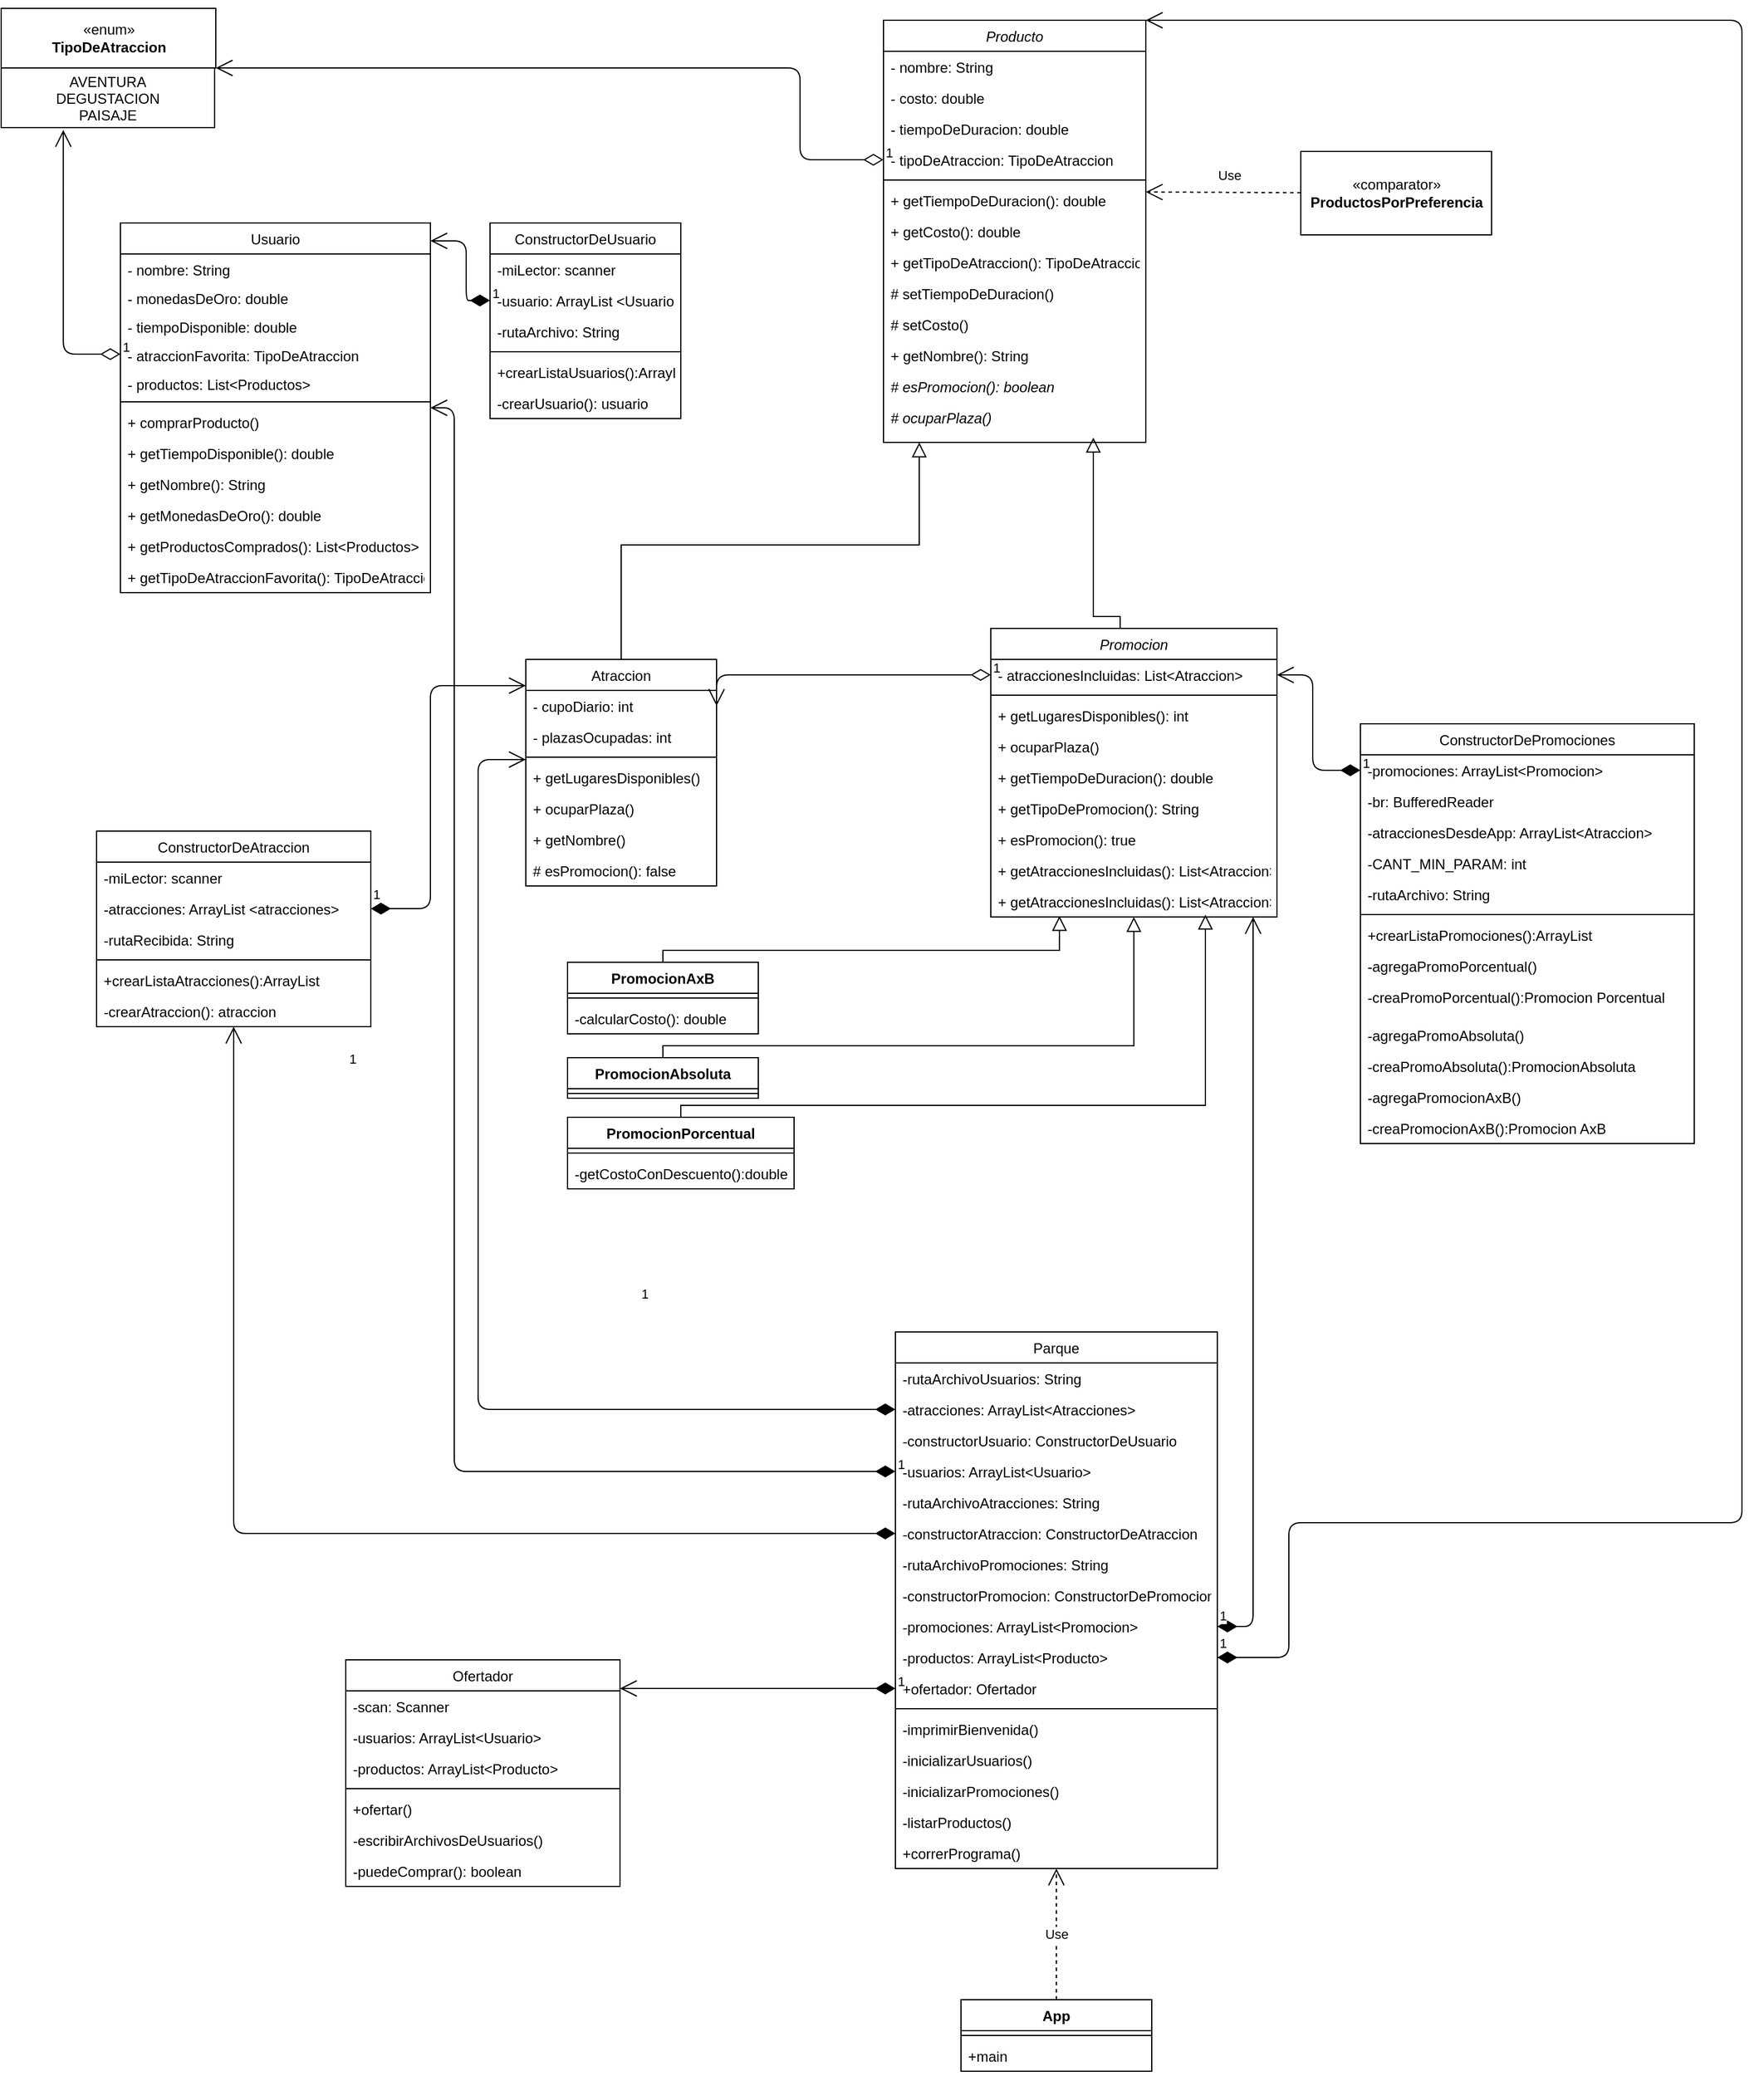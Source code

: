 <mxfile version="15.0.6" type="device"><diagram id="C5RBs43oDa-KdzZeNtuy" name="Page-1"><mxGraphModel dx="1422" dy="1974" grid="1" gridSize="10" guides="1" tooltips="1" connect="1" arrows="1" fold="1" page="1" pageScale="1" pageWidth="827" pageHeight="1169" math="0" shadow="0"><root><mxCell id="WIyWlLk6GJQsqaUBKTNV-0"/><mxCell id="WIyWlLk6GJQsqaUBKTNV-1" parent="WIyWlLk6GJQsqaUBKTNV-0"/><object label="Usuario" tipoDeAtracionFavorita="TipoDeAtraccion" id="zkfFHV4jXpPFQw0GAbJ--0"><mxCell style="swimlane;fontStyle=0;align=center;verticalAlign=top;childLayout=stackLayout;horizontal=1;startSize=26;horizontalStack=0;resizeParent=1;resizeLast=0;collapsible=1;marginBottom=0;rounded=0;shadow=0;strokeWidth=1;arcSize=15;resizeHeight=1;" parent="WIyWlLk6GJQsqaUBKTNV-1" vertex="1"><mxGeometry x="110" y="-70" width="260" height="310" as="geometry"><mxRectangle x="230" y="140" width="160" height="26" as="alternateBounds"/></mxGeometry></mxCell></object><object label="- nombre: String" placeholders="1" productosComprados="Productos [ ]" id="FlzFNz0apkJize76Gb9o-10"><mxCell style="text;align=left;verticalAlign=top;spacingLeft=4;spacingRight=4;overflow=hidden;rotatable=0;points=[[0,0.5],[1,0.5]];portConstraint=eastwest;" parent="zkfFHV4jXpPFQw0GAbJ--0" vertex="1"><mxGeometry y="26" width="260" height="24" as="geometry"/></mxCell></object><object label="- monedasDeOro: double" placeholders="1" productosComprados="Productos [ ]" id="zkfFHV4jXpPFQw0GAbJ--1"><mxCell style="text;align=left;verticalAlign=top;spacingLeft=4;spacingRight=4;overflow=hidden;rotatable=0;points=[[0,0.5],[1,0.5]];portConstraint=eastwest;" parent="zkfFHV4jXpPFQw0GAbJ--0" vertex="1"><mxGeometry y="50" width="260" height="24" as="geometry"/></mxCell></object><object label="- tiempoDisponible: double" placeholders="1" productosComprados="Productos [ ]" id="FlzFNz0apkJize76Gb9o-12"><mxCell style="text;align=left;verticalAlign=top;spacingLeft=4;spacingRight=4;overflow=hidden;rotatable=0;points=[[0,0.5],[1,0.5]];portConstraint=eastwest;" parent="zkfFHV4jXpPFQw0GAbJ--0" vertex="1"><mxGeometry y="74" width="260" height="24" as="geometry"/></mxCell></object><object label="- atraccionFavorita: TipoDeAtraccion" placeholders="1" productosComprados="Productos [ ]" id="FlzFNz0apkJize76Gb9o-13"><mxCell style="text;align=left;verticalAlign=top;spacingLeft=4;spacingRight=4;overflow=hidden;rotatable=0;points=[[0,0.5],[1,0.5]];portConstraint=eastwest;" parent="zkfFHV4jXpPFQw0GAbJ--0" vertex="1"><mxGeometry y="98" width="260" height="24" as="geometry"/></mxCell></object><object label="- productos: List&lt;Productos&gt;" placeholders="1" productosComprados="Productos [ ]" id="FlzFNz0apkJize76Gb9o-11"><mxCell style="text;align=left;verticalAlign=top;spacingLeft=4;spacingRight=4;overflow=hidden;rotatable=0;points=[[0,0.5],[1,0.5]];portConstraint=eastwest;" parent="zkfFHV4jXpPFQw0GAbJ--0" vertex="1"><mxGeometry y="122" width="260" height="24" as="geometry"/></mxCell></object><mxCell id="zkfFHV4jXpPFQw0GAbJ--4" value="" style="line;html=1;strokeWidth=1;align=left;verticalAlign=middle;spacingTop=-1;spacingLeft=3;spacingRight=3;rotatable=0;labelPosition=right;points=[];portConstraint=eastwest;" parent="zkfFHV4jXpPFQw0GAbJ--0" vertex="1"><mxGeometry y="146" width="260" height="8" as="geometry"/></mxCell><mxCell id="zkfFHV4jXpPFQw0GAbJ--5" value="+ comprarProducto()" style="text;align=left;verticalAlign=top;spacingLeft=4;spacingRight=4;overflow=hidden;rotatable=0;points=[[0,0.5],[1,0.5]];portConstraint=eastwest;" parent="zkfFHV4jXpPFQw0GAbJ--0" vertex="1"><mxGeometry y="154" width="260" height="26" as="geometry"/></mxCell><mxCell id="FlzFNz0apkJize76Gb9o-16" value="+ getTiempoDisponible(): double" style="text;align=left;verticalAlign=top;spacingLeft=4;spacingRight=4;overflow=hidden;rotatable=0;points=[[0,0.5],[1,0.5]];portConstraint=eastwest;" parent="zkfFHV4jXpPFQw0GAbJ--0" vertex="1"><mxGeometry y="180" width="260" height="26" as="geometry"/></mxCell><mxCell id="FlzFNz0apkJize76Gb9o-17" value="+ getNombre(): String&#10;" style="text;align=left;verticalAlign=top;spacingLeft=4;spacingRight=4;overflow=hidden;rotatable=0;points=[[0,0.5],[1,0.5]];portConstraint=eastwest;" parent="zkfFHV4jXpPFQw0GAbJ--0" vertex="1"><mxGeometry y="206" width="260" height="26" as="geometry"/></mxCell><mxCell id="FlzFNz0apkJize76Gb9o-18" value="+ getMonedasDeOro(): double" style="text;align=left;verticalAlign=top;spacingLeft=4;spacingRight=4;overflow=hidden;rotatable=0;points=[[0,0.5],[1,0.5]];portConstraint=eastwest;" parent="zkfFHV4jXpPFQw0GAbJ--0" vertex="1"><mxGeometry y="232" width="260" height="26" as="geometry"/></mxCell><mxCell id="FlzFNz0apkJize76Gb9o-19" value="+ getProductosComprados(): List&lt;Productos&gt;" style="text;align=left;verticalAlign=top;spacingLeft=4;spacingRight=4;overflow=hidden;rotatable=0;points=[[0,0.5],[1,0.5]];portConstraint=eastwest;" parent="zkfFHV4jXpPFQw0GAbJ--0" vertex="1"><mxGeometry y="258" width="260" height="26" as="geometry"/></mxCell><mxCell id="FlzFNz0apkJize76Gb9o-20" value="+ getTipoDeAtraccionFavorita(): TipoDeAtraccion" style="text;align=left;verticalAlign=top;spacingLeft=4;spacingRight=4;overflow=hidden;rotatable=0;points=[[0,0.5],[1,0.5]];portConstraint=eastwest;" parent="zkfFHV4jXpPFQw0GAbJ--0" vertex="1"><mxGeometry y="284" width="260" height="26" as="geometry"/></mxCell><mxCell id="zkfFHV4jXpPFQw0GAbJ--6" value="Atraccion" style="swimlane;fontStyle=0;align=center;verticalAlign=top;childLayout=stackLayout;horizontal=1;startSize=26;horizontalStack=0;resizeParent=1;resizeLast=0;collapsible=1;marginBottom=0;rounded=0;shadow=0;strokeWidth=1;" parent="WIyWlLk6GJQsqaUBKTNV-1" vertex="1"><mxGeometry x="450" y="296" width="160" height="190" as="geometry"><mxRectangle x="130" y="380" width="160" height="26" as="alternateBounds"/></mxGeometry></mxCell><mxCell id="zkfFHV4jXpPFQw0GAbJ--7" value="- cupoDiario: int" style="text;align=left;verticalAlign=top;spacingLeft=4;spacingRight=4;overflow=hidden;rotatable=0;points=[[0,0.5],[1,0.5]];portConstraint=eastwest;" parent="zkfFHV4jXpPFQw0GAbJ--6" vertex="1"><mxGeometry y="26" width="160" height="26" as="geometry"/></mxCell><mxCell id="zkfFHV4jXpPFQw0GAbJ--8" value="- plazasOcupadas: int" style="text;align=left;verticalAlign=top;spacingLeft=4;spacingRight=4;overflow=hidden;rotatable=0;points=[[0,0.5],[1,0.5]];portConstraint=eastwest;rounded=0;shadow=0;html=0;" parent="zkfFHV4jXpPFQw0GAbJ--6" vertex="1"><mxGeometry y="52" width="160" height="26" as="geometry"/></mxCell><mxCell id="zkfFHV4jXpPFQw0GAbJ--9" value="" style="line;html=1;strokeWidth=1;align=left;verticalAlign=middle;spacingTop=-1;spacingLeft=3;spacingRight=3;rotatable=0;labelPosition=right;points=[];portConstraint=eastwest;" parent="zkfFHV4jXpPFQw0GAbJ--6" vertex="1"><mxGeometry y="78" width="160" height="8" as="geometry"/></mxCell><mxCell id="FlzFNz0apkJize76Gb9o-25" value="+ getLugaresDisponibles()" style="text;align=left;verticalAlign=top;spacingLeft=4;spacingRight=4;overflow=hidden;rotatable=0;points=[[0,0.5],[1,0.5]];portConstraint=eastwest;rounded=0;shadow=0;html=0;" parent="zkfFHV4jXpPFQw0GAbJ--6" vertex="1"><mxGeometry y="86" width="160" height="26" as="geometry"/></mxCell><mxCell id="OmmPWVfjl7qDuV7n0hbP-1" value="+ ocuparPlaza()" style="text;align=left;verticalAlign=top;spacingLeft=4;spacingRight=4;overflow=hidden;rotatable=0;points=[[0,0.5],[1,0.5]];portConstraint=eastwest;rounded=0;shadow=0;html=0;" parent="zkfFHV4jXpPFQw0GAbJ--6" vertex="1"><mxGeometry y="112" width="160" height="26" as="geometry"/></mxCell><mxCell id="b36WNE1oLxdb3FosUZbY-0" value="+ getNombre()" style="text;align=left;verticalAlign=top;spacingLeft=4;spacingRight=4;overflow=hidden;rotatable=0;points=[[0,0.5],[1,0.5]];portConstraint=eastwest;rounded=0;shadow=0;html=0;" parent="zkfFHV4jXpPFQw0GAbJ--6" vertex="1"><mxGeometry y="138" width="160" height="26" as="geometry"/></mxCell><mxCell id="VphqUAI89sK2bR0I3IH1-4" value="# esPromocion(): false" style="text;align=left;verticalAlign=top;spacingLeft=4;spacingRight=4;overflow=hidden;rotatable=0;points=[[0,0.5],[1,0.5]];portConstraint=eastwest;rounded=0;shadow=0;html=0;" parent="zkfFHV4jXpPFQw0GAbJ--6" vertex="1"><mxGeometry y="164" width="160" height="26" as="geometry"/></mxCell><mxCell id="zkfFHV4jXpPFQw0GAbJ--12" value="" style="endArrow=block;endSize=10;endFill=0;shadow=0;strokeWidth=1;rounded=0;edgeStyle=elbowEdgeStyle;elbow=vertical;" parent="WIyWlLk6GJQsqaUBKTNV-1" source="zkfFHV4jXpPFQw0GAbJ--6" edge="1"><mxGeometry width="160" relative="1" as="geometry"><mxPoint x="200" y="203" as="sourcePoint"/><mxPoint x="780" y="114" as="targetPoint"/><Array as="points"><mxPoint x="650" y="200"/><mxPoint x="743" y="250"/></Array></mxGeometry></mxCell><mxCell id="zkfFHV4jXpPFQw0GAbJ--13" value="Promocion" style="swimlane;fontStyle=2;align=center;verticalAlign=top;childLayout=stackLayout;horizontal=1;startSize=26;horizontalStack=0;resizeParent=1;resizeLast=0;collapsible=1;marginBottom=0;rounded=0;shadow=0;strokeWidth=1;" parent="WIyWlLk6GJQsqaUBKTNV-1" vertex="1"><mxGeometry x="840" y="270" width="240" height="242" as="geometry"><mxRectangle x="840" y="340" width="170" height="26" as="alternateBounds"/></mxGeometry></mxCell><mxCell id="zkfFHV4jXpPFQw0GAbJ--14" value="- atraccionesIncluidas: List&lt;Atraccion&gt;" style="text;align=left;verticalAlign=top;spacingLeft=4;spacingRight=4;overflow=hidden;rotatable=0;points=[[0,0.5],[1,0.5]];portConstraint=eastwest;" parent="zkfFHV4jXpPFQw0GAbJ--13" vertex="1"><mxGeometry y="26" width="240" height="26" as="geometry"/></mxCell><mxCell id="zkfFHV4jXpPFQw0GAbJ--15" value="" style="line;html=1;strokeWidth=1;align=left;verticalAlign=middle;spacingTop=-1;spacingLeft=3;spacingRight=3;rotatable=0;labelPosition=right;points=[];portConstraint=eastwest;" parent="zkfFHV4jXpPFQw0GAbJ--13" vertex="1"><mxGeometry y="52" width="240" height="8" as="geometry"/></mxCell><mxCell id="FlzFNz0apkJize76Gb9o-29" value="+ getLugaresDisponibles(): int" style="text;align=left;verticalAlign=top;spacingLeft=4;spacingRight=4;overflow=hidden;rotatable=0;points=[[0,0.5],[1,0.5]];portConstraint=eastwest;" parent="zkfFHV4jXpPFQw0GAbJ--13" vertex="1"><mxGeometry y="60" width="240" height="26" as="geometry"/></mxCell><mxCell id="OmmPWVfjl7qDuV7n0hbP-7" value="+ ocuparPlaza()" style="text;align=left;verticalAlign=top;spacingLeft=4;spacingRight=4;overflow=hidden;rotatable=0;points=[[0,0.5],[1,0.5]];portConstraint=eastwest;" parent="zkfFHV4jXpPFQw0GAbJ--13" vertex="1"><mxGeometry y="86" width="240" height="26" as="geometry"/></mxCell><mxCell id="VphqUAI89sK2bR0I3IH1-5" value="+ getTiempoDeDuracion(): double&#10;" style="text;align=left;verticalAlign=top;spacingLeft=4;spacingRight=4;overflow=hidden;rotatable=0;points=[[0,0.5],[1,0.5]];portConstraint=eastwest;" parent="zkfFHV4jXpPFQw0GAbJ--13" vertex="1"><mxGeometry y="112" width="240" height="26" as="geometry"/></mxCell><mxCell id="VphqUAI89sK2bR0I3IH1-6" value="+ getTipoDePromocion(): String" style="text;align=left;verticalAlign=top;spacingLeft=4;spacingRight=4;overflow=hidden;rotatable=0;points=[[0,0.5],[1,0.5]];portConstraint=eastwest;fontStyle=0" parent="zkfFHV4jXpPFQw0GAbJ--13" vertex="1"><mxGeometry y="138" width="240" height="26" as="geometry"/></mxCell><mxCell id="VphqUAI89sK2bR0I3IH1-7" value="+ esPromocion(): true" style="text;align=left;verticalAlign=top;spacingLeft=4;spacingRight=4;overflow=hidden;rotatable=0;points=[[0,0.5],[1,0.5]];portConstraint=eastwest;fontStyle=0" parent="zkfFHV4jXpPFQw0GAbJ--13" vertex="1"><mxGeometry y="164" width="240" height="26" as="geometry"/></mxCell><mxCell id="VphqUAI89sK2bR0I3IH1-12" value="+ getAtraccionesIncluidas(): List&lt;Atraccion&gt;" style="text;align=left;verticalAlign=top;spacingLeft=4;spacingRight=4;overflow=hidden;rotatable=0;points=[[0,0.5],[1,0.5]];portConstraint=eastwest;fontStyle=0" parent="zkfFHV4jXpPFQw0GAbJ--13" vertex="1"><mxGeometry y="190" width="240" height="26" as="geometry"/></mxCell><mxCell id="VphqUAI89sK2bR0I3IH1-8" value="+ getAtraccionesIncluidas(): List&lt;Atraccion&gt;" style="text;align=left;verticalAlign=top;spacingLeft=4;spacingRight=4;overflow=hidden;rotatable=0;points=[[0,0.5],[1,0.5]];portConstraint=eastwest;fontStyle=0" parent="zkfFHV4jXpPFQw0GAbJ--13" vertex="1"><mxGeometry y="216" width="240" height="26" as="geometry"/></mxCell><mxCell id="zkfFHV4jXpPFQw0GAbJ--16" value="" style="endArrow=block;endSize=10;endFill=0;shadow=0;strokeWidth=1;rounded=0;edgeStyle=elbowEdgeStyle;elbow=vertical;exitX=0.452;exitY=0;exitDx=0;exitDy=0;exitPerimeter=0;entryX=0.8;entryY=1.154;entryDx=0;entryDy=0;entryPerimeter=0;" parent="WIyWlLk6GJQsqaUBKTNV-1" source="zkfFHV4jXpPFQw0GAbJ--13" edge="1" target="VphqUAI89sK2bR0I3IH1-3"><mxGeometry width="160" relative="1" as="geometry"><mxPoint x="950" y="260" as="sourcePoint"/><mxPoint x="736" y="210" as="targetPoint"/><Array as="points"><mxPoint x="810" y="260"/><mxPoint x="940" y="240"/><mxPoint x="910" y="250"/><mxPoint x="800" y="240"/></Array></mxGeometry></mxCell><mxCell id="zkfFHV4jXpPFQw0GAbJ--17" value="Producto" style="swimlane;fontStyle=2;align=center;verticalAlign=top;childLayout=stackLayout;horizontal=1;startSize=26;horizontalStack=0;resizeParent=1;resizeLast=0;collapsible=1;marginBottom=0;rounded=0;shadow=0;strokeWidth=1;" parent="WIyWlLk6GJQsqaUBKTNV-1" vertex="1"><mxGeometry x="750" y="-240" width="220" height="354" as="geometry"><mxRectangle x="550" y="140" width="160" height="26" as="alternateBounds"/></mxGeometry></mxCell><mxCell id="OmmPWVfjl7qDuV7n0hbP-2" value="- nombre: String" style="text;align=left;verticalAlign=top;spacingLeft=4;spacingRight=4;overflow=hidden;rotatable=0;points=[[0,0.5],[1,0.5]];portConstraint=eastwest;" parent="zkfFHV4jXpPFQw0GAbJ--17" vertex="1"><mxGeometry y="26" width="220" height="26" as="geometry"/></mxCell><mxCell id="zkfFHV4jXpPFQw0GAbJ--18" value="- costo: double" style="text;align=left;verticalAlign=top;spacingLeft=4;spacingRight=4;overflow=hidden;rotatable=0;points=[[0,0.5],[1,0.5]];portConstraint=eastwest;" parent="zkfFHV4jXpPFQw0GAbJ--17" vertex="1"><mxGeometry y="52" width="220" height="26" as="geometry"/></mxCell><mxCell id="zkfFHV4jXpPFQw0GAbJ--19" value="- tiempoDeDuracion: double" style="text;align=left;verticalAlign=top;spacingLeft=4;spacingRight=4;overflow=hidden;rotatable=0;points=[[0,0.5],[1,0.5]];portConstraint=eastwest;rounded=0;shadow=0;html=0;" parent="zkfFHV4jXpPFQw0GAbJ--17" vertex="1"><mxGeometry y="78" width="220" height="26" as="geometry"/></mxCell><mxCell id="zkfFHV4jXpPFQw0GAbJ--20" value="- tipoDeAtraccion: TipoDeAtraccion" style="text;align=left;verticalAlign=top;spacingLeft=4;spacingRight=4;overflow=hidden;rotatable=0;points=[[0,0.5],[1,0.5]];portConstraint=eastwest;rounded=0;shadow=0;html=0;" parent="zkfFHV4jXpPFQw0GAbJ--17" vertex="1"><mxGeometry y="104" width="220" height="26" as="geometry"/></mxCell><mxCell id="zkfFHV4jXpPFQw0GAbJ--23" value="" style="line;html=1;strokeWidth=1;align=left;verticalAlign=middle;spacingTop=-1;spacingLeft=3;spacingRight=3;rotatable=0;labelPosition=right;points=[];portConstraint=eastwest;" parent="zkfFHV4jXpPFQw0GAbJ--17" vertex="1"><mxGeometry y="130" width="220" height="8" as="geometry"/></mxCell><mxCell id="zkfFHV4jXpPFQw0GAbJ--24" value="+ getTiempoDeDuracion(): double" style="text;align=left;verticalAlign=top;spacingLeft=4;spacingRight=4;overflow=hidden;rotatable=0;points=[[0,0.5],[1,0.5]];portConstraint=eastwest;" parent="zkfFHV4jXpPFQw0GAbJ--17" vertex="1"><mxGeometry y="138" width="220" height="26" as="geometry"/></mxCell><mxCell id="zkfFHV4jXpPFQw0GAbJ--25" value="+ getCosto(): double" style="text;align=left;verticalAlign=top;spacingLeft=4;spacingRight=4;overflow=hidden;rotatable=0;points=[[0,0.5],[1,0.5]];portConstraint=eastwest;" parent="zkfFHV4jXpPFQw0GAbJ--17" vertex="1"><mxGeometry y="164" width="220" height="26" as="geometry"/></mxCell><mxCell id="FlzFNz0apkJize76Gb9o-21" value="+ getTipoDeAtraccion(): TipoDeAtraccion" style="text;align=left;verticalAlign=top;spacingLeft=4;spacingRight=4;overflow=hidden;rotatable=0;points=[[0,0.5],[1,0.5]];portConstraint=eastwest;" parent="zkfFHV4jXpPFQw0GAbJ--17" vertex="1"><mxGeometry y="190" width="220" height="26" as="geometry"/></mxCell><mxCell id="OmmPWVfjl7qDuV7n0hbP-3" value="# setTiempoDeDuracion()&#10;" style="text;align=left;verticalAlign=top;spacingLeft=4;spacingRight=4;overflow=hidden;rotatable=0;points=[[0,0.5],[1,0.5]];portConstraint=eastwest;" parent="zkfFHV4jXpPFQw0GAbJ--17" vertex="1"><mxGeometry y="216" width="220" height="26" as="geometry"/></mxCell><mxCell id="OmmPWVfjl7qDuV7n0hbP-6" value="# setCosto()" style="text;align=left;verticalAlign=top;spacingLeft=4;spacingRight=4;overflow=hidden;rotatable=0;points=[[0,0.5],[1,0.5]];portConstraint=eastwest;" parent="zkfFHV4jXpPFQw0GAbJ--17" vertex="1"><mxGeometry y="242" width="220" height="26" as="geometry"/></mxCell><mxCell id="VphqUAI89sK2bR0I3IH1-0" value="+ getNombre(): String" style="text;align=left;verticalAlign=top;spacingLeft=4;spacingRight=4;overflow=hidden;rotatable=0;points=[[0,0.5],[1,0.5]];portConstraint=eastwest;" parent="zkfFHV4jXpPFQw0GAbJ--17" vertex="1"><mxGeometry y="268" width="220" height="26" as="geometry"/></mxCell><mxCell id="VphqUAI89sK2bR0I3IH1-2" value="# esPromocion(): boolean" style="text;align=left;verticalAlign=top;spacingLeft=4;spacingRight=4;overflow=hidden;rotatable=0;points=[[0,0.5],[1,0.5]];portConstraint=eastwest;fontStyle=2" parent="zkfFHV4jXpPFQw0GAbJ--17" vertex="1"><mxGeometry y="294" width="220" height="26" as="geometry"/></mxCell><mxCell id="VphqUAI89sK2bR0I3IH1-3" value="# ocuparPlaza()" style="text;align=left;verticalAlign=top;spacingLeft=4;spacingRight=4;overflow=hidden;rotatable=0;points=[[0,0.5],[1,0.5]];portConstraint=eastwest;fontStyle=2" parent="zkfFHV4jXpPFQw0GAbJ--17" vertex="1"><mxGeometry y="320" width="220" height="26" as="geometry"/></mxCell><mxCell id="FlzFNz0apkJize76Gb9o-0" value="«enum»&lt;br&gt;&lt;b&gt;TipoDeAtraccion&lt;/b&gt;" style="html=1;dropTarget=0;" parent="WIyWlLk6GJQsqaUBKTNV-1" vertex="1"><mxGeometry x="10" y="-250" width="180" height="50" as="geometry"/></mxCell><mxCell id="FlzFNz0apkJize76Gb9o-1" value="AVENTURA&#10;DEGUSTACION&#10;PAISAJE" style="shape=module;jettyWidth=0;jettyHeight=2;" parent="FlzFNz0apkJize76Gb9o-0" vertex="1"><mxGeometry x="1" width="179" height="50" relative="1" as="geometry"><mxPoint x="-180" y="50" as="offset"/></mxGeometry></mxCell><mxCell id="FlzFNz0apkJize76Gb9o-22" value="1" style="endArrow=open;html=1;endSize=12;startArrow=diamondThin;startSize=14;startFill=0;edgeStyle=orthogonalEdgeStyle;align=left;verticalAlign=bottom;entryX=1;entryY=1;entryDx=0;entryDy=0;exitX=0;exitY=0.5;exitDx=0;exitDy=0;strokeWidth=1;" parent="WIyWlLk6GJQsqaUBKTNV-1" source="zkfFHV4jXpPFQw0GAbJ--20" target="FlzFNz0apkJize76Gb9o-0" edge="1"><mxGeometry x="-1" y="3" relative="1" as="geometry"><mxPoint x="510" y="70" as="sourcePoint"/><mxPoint x="230" y="100" as="targetPoint"/><Array as="points"><mxPoint x="680" y="-123"/><mxPoint x="680" y="-200"/></Array></mxGeometry></mxCell><mxCell id="FlzFNz0apkJize76Gb9o-26" value="1" style="endArrow=open;html=1;endSize=12;startArrow=diamondThin;startSize=14;startFill=0;edgeStyle=orthogonalEdgeStyle;align=left;verticalAlign=bottom;entryX=1;entryY=0.5;entryDx=0;entryDy=0;" parent="WIyWlLk6GJQsqaUBKTNV-1" source="zkfFHV4jXpPFQw0GAbJ--14" target="zkfFHV4jXpPFQw0GAbJ--7" edge="1"><mxGeometry x="-1" y="3" relative="1" as="geometry"><mxPoint x="330" y="410" as="sourcePoint"/><mxPoint x="599" y="305" as="targetPoint"/><Array as="points"><mxPoint x="680" y="309"/><mxPoint x="680" y="309"/></Array></mxGeometry></mxCell><mxCell id="FlzFNz0apkJize76Gb9o-30" value="PromocionAxB" style="swimlane;fontStyle=1;align=center;verticalAlign=top;childLayout=stackLayout;horizontal=1;startSize=26;horizontalStack=0;resizeParent=1;resizeParentMax=0;resizeLast=0;collapsible=1;marginBottom=0;" parent="WIyWlLk6GJQsqaUBKTNV-1" vertex="1"><mxGeometry x="485" y="550" width="160" height="60" as="geometry"><mxRectangle x="637" y="570" width="120" height="26" as="alternateBounds"/></mxGeometry></mxCell><mxCell id="FlzFNz0apkJize76Gb9o-32" value="" style="line;strokeWidth=1;fillColor=none;align=left;verticalAlign=middle;spacingTop=-1;spacingLeft=3;spacingRight=3;rotatable=0;labelPosition=right;points=[];portConstraint=eastwest;" parent="FlzFNz0apkJize76Gb9o-30" vertex="1"><mxGeometry y="26" width="160" height="8" as="geometry"/></mxCell><mxCell id="VphqUAI89sK2bR0I3IH1-14" value="-calcularCosto(): double" style="text;align=left;verticalAlign=top;spacingLeft=4;spacingRight=4;overflow=hidden;rotatable=0;points=[[0,0.5],[1,0.5]];portConstraint=eastwest;fontStyle=0" parent="FlzFNz0apkJize76Gb9o-30" vertex="1"><mxGeometry y="34" width="160" height="26" as="geometry"/></mxCell><mxCell id="FlzFNz0apkJize76Gb9o-34" value="PromocionAbsoluta" style="swimlane;fontStyle=1;align=center;verticalAlign=top;childLayout=stackLayout;horizontal=1;startSize=26;horizontalStack=0;resizeParent=1;resizeParentMax=0;resizeLast=0;collapsible=1;marginBottom=0;" parent="WIyWlLk6GJQsqaUBKTNV-1" vertex="1"><mxGeometry x="485" y="630" width="160" height="34" as="geometry"/></mxCell><mxCell id="FlzFNz0apkJize76Gb9o-36" value="" style="line;strokeWidth=1;fillColor=none;align=left;verticalAlign=middle;spacingTop=-1;spacingLeft=3;spacingRight=3;rotatable=0;labelPosition=right;points=[];portConstraint=eastwest;" parent="FlzFNz0apkJize76Gb9o-34" vertex="1"><mxGeometry y="26" width="160" height="8" as="geometry"/></mxCell><mxCell id="FlzFNz0apkJize76Gb9o-38" value="PromocionPorcentual" style="swimlane;fontStyle=1;align=center;verticalAlign=top;childLayout=stackLayout;horizontal=1;startSize=26;horizontalStack=0;resizeParent=1;resizeParentMax=0;resizeLast=0;collapsible=1;marginBottom=0;" parent="WIyWlLk6GJQsqaUBKTNV-1" vertex="1"><mxGeometry x="485" y="680" width="190" height="60" as="geometry"/></mxCell><mxCell id="FlzFNz0apkJize76Gb9o-40" value="" style="line;strokeWidth=1;fillColor=none;align=left;verticalAlign=middle;spacingTop=-1;spacingLeft=3;spacingRight=3;rotatable=0;labelPosition=right;points=[];portConstraint=eastwest;" parent="FlzFNz0apkJize76Gb9o-38" vertex="1"><mxGeometry y="26" width="190" height="8" as="geometry"/></mxCell><mxCell id="FlzFNz0apkJize76Gb9o-41" value="-getCostoConDescuento():double&#10;" style="text;strokeColor=none;fillColor=none;align=left;verticalAlign=top;spacingLeft=4;spacingRight=4;overflow=hidden;rotatable=0;points=[[0,0.5],[1,0.5]];portConstraint=eastwest;" parent="FlzFNz0apkJize76Gb9o-38" vertex="1"><mxGeometry y="34" width="190" height="26" as="geometry"/></mxCell><mxCell id="FlzFNz0apkJize76Gb9o-45" value="" style="endArrow=block;endSize=10;endFill=0;shadow=0;strokeWidth=1;rounded=0;edgeStyle=elbowEdgeStyle;elbow=vertical;exitX=0.5;exitY=0;exitDx=0;exitDy=0;" parent="WIyWlLk6GJQsqaUBKTNV-1" source="FlzFNz0apkJize76Gb9o-38" edge="1"><mxGeometry width="160" relative="1" as="geometry"><mxPoint x="1153" y="450" as="sourcePoint"/><mxPoint x="1020" y="510" as="targetPoint"/><Array as="points"><mxPoint x="790" y="670"/></Array></mxGeometry></mxCell><mxCell id="FlzFNz0apkJize76Gb9o-46" value="" style="endArrow=block;endSize=10;endFill=0;shadow=0;strokeWidth=1;rounded=0;edgeStyle=elbowEdgeStyle;elbow=vertical;exitX=0.5;exitY=0;exitDx=0;exitDy=0;entryX=0.24;entryY=0.968;entryDx=0;entryDy=0;entryPerimeter=0;" parent="WIyWlLk6GJQsqaUBKTNV-1" source="FlzFNz0apkJize76Gb9o-30" target="VphqUAI89sK2bR0I3IH1-8" edge="1"><mxGeometry width="160" relative="1" as="geometry"><mxPoint x="1070" y="460" as="sourcePoint"/><mxPoint x="900" y="560" as="targetPoint"/><Array as="points"><mxPoint x="810" y="540"/><mxPoint x="800" y="510"/></Array></mxGeometry></mxCell><mxCell id="FlzFNz0apkJize76Gb9o-47" value="" style="endArrow=block;endSize=10;endFill=0;shadow=0;strokeWidth=1;rounded=0;edgeStyle=elbowEdgeStyle;elbow=vertical;exitX=0.5;exitY=0;exitDx=0;exitDy=0;entryX=0.5;entryY=1;entryDx=0;entryDy=0;entryPerimeter=0;" parent="WIyWlLk6GJQsqaUBKTNV-1" source="FlzFNz0apkJize76Gb9o-34" target="VphqUAI89sK2bR0I3IH1-8" edge="1"><mxGeometry width="160" relative="1" as="geometry"><mxPoint x="770" y="460" as="sourcePoint"/><mxPoint x="960" y="550" as="targetPoint"/><Array as="points"><mxPoint x="760" y="620"/></Array></mxGeometry></mxCell><mxCell id="FlzFNz0apkJize76Gb9o-48" value="«comparator»&lt;br&gt;&lt;b&gt;ProductosPorPreferencia&lt;/b&gt;" style="html=1;" parent="WIyWlLk6GJQsqaUBKTNV-1" vertex="1"><mxGeometry x="1100" y="-130" width="160" height="70" as="geometry"/></mxCell><mxCell id="FlzFNz0apkJize76Gb9o-49" value="App" style="swimlane;fontStyle=1;align=center;verticalAlign=top;childLayout=stackLayout;horizontal=1;startSize=26;horizontalStack=0;resizeParent=1;resizeParentMax=0;resizeLast=0;collapsible=1;marginBottom=0;" parent="WIyWlLk6GJQsqaUBKTNV-1" vertex="1"><mxGeometry x="815" y="1420" width="160" height="60" as="geometry"/></mxCell><mxCell id="FlzFNz0apkJize76Gb9o-51" value="" style="line;strokeWidth=1;fillColor=none;align=left;verticalAlign=middle;spacingTop=-1;spacingLeft=3;spacingRight=3;rotatable=0;labelPosition=right;points=[];portConstraint=eastwest;" parent="FlzFNz0apkJize76Gb9o-49" vertex="1"><mxGeometry y="26" width="160" height="8" as="geometry"/></mxCell><mxCell id="FlzFNz0apkJize76Gb9o-52" value="+main" style="text;strokeColor=none;fillColor=none;align=left;verticalAlign=top;spacingLeft=4;spacingRight=4;overflow=hidden;rotatable=0;points=[[0,0.5],[1,0.5]];portConstraint=eastwest;" parent="FlzFNz0apkJize76Gb9o-49" vertex="1"><mxGeometry y="34" width="160" height="26" as="geometry"/></mxCell><mxCell id="VphqUAI89sK2bR0I3IH1-17" value="ConstructorDeAtraccion" style="swimlane;fontStyle=0;align=center;verticalAlign=top;childLayout=stackLayout;horizontal=1;startSize=26;horizontalStack=0;resizeParent=1;resizeParentMax=0;resizeLast=0;collapsible=1;marginBottom=0;" parent="WIyWlLk6GJQsqaUBKTNV-1" vertex="1"><mxGeometry x="90" y="440" width="230" height="164" as="geometry"><mxRectangle x="637" y="570" width="120" height="26" as="alternateBounds"/></mxGeometry></mxCell><mxCell id="VphqUAI89sK2bR0I3IH1-20" value="-miLector: scanner" style="text;align=left;verticalAlign=top;spacingLeft=4;spacingRight=4;overflow=hidden;rotatable=0;points=[[0,0.5],[1,0.5]];portConstraint=eastwest;fontStyle=0" parent="VphqUAI89sK2bR0I3IH1-17" vertex="1"><mxGeometry y="26" width="230" height="26" as="geometry"/></mxCell><mxCell id="VphqUAI89sK2bR0I3IH1-19" value="-atracciones: ArrayList &lt;atracciones&gt;" style="text;align=left;verticalAlign=top;spacingLeft=4;spacingRight=4;overflow=hidden;rotatable=0;points=[[0,0.5],[1,0.5]];portConstraint=eastwest;fontStyle=0" parent="VphqUAI89sK2bR0I3IH1-17" vertex="1"><mxGeometry y="52" width="230" height="26" as="geometry"/></mxCell><mxCell id="VphqUAI89sK2bR0I3IH1-21" value="-rutaRecibida: String" style="text;align=left;verticalAlign=top;spacingLeft=4;spacingRight=4;overflow=hidden;rotatable=0;points=[[0,0.5],[1,0.5]];portConstraint=eastwest;fontStyle=0" parent="VphqUAI89sK2bR0I3IH1-17" vertex="1"><mxGeometry y="78" width="230" height="26" as="geometry"/></mxCell><mxCell id="VphqUAI89sK2bR0I3IH1-18" value="" style="line;strokeWidth=1;fillColor=none;align=left;verticalAlign=middle;spacingTop=-1;spacingLeft=3;spacingRight=3;rotatable=0;labelPosition=right;points=[];portConstraint=eastwest;" parent="VphqUAI89sK2bR0I3IH1-17" vertex="1"><mxGeometry y="104" width="230" height="8" as="geometry"/></mxCell><mxCell id="VphqUAI89sK2bR0I3IH1-22" value="+crearListaAtracciones():ArrayList" style="text;align=left;verticalAlign=top;spacingLeft=4;spacingRight=4;overflow=hidden;rotatable=0;points=[[0,0.5],[1,0.5]];portConstraint=eastwest;fontStyle=0" parent="VphqUAI89sK2bR0I3IH1-17" vertex="1"><mxGeometry y="112" width="230" height="26" as="geometry"/></mxCell><mxCell id="VphqUAI89sK2bR0I3IH1-23" value="-crearAtraccion(): atraccion" style="text;align=left;verticalAlign=top;spacingLeft=4;spacingRight=4;overflow=hidden;rotatable=0;points=[[0,0.5],[1,0.5]];portConstraint=eastwest;fontStyle=0" parent="VphqUAI89sK2bR0I3IH1-17" vertex="1"><mxGeometry y="138" width="230" height="26" as="geometry"/></mxCell><mxCell id="VphqUAI89sK2bR0I3IH1-24" value="ConstructorDePromociones" style="swimlane;fontStyle=0;align=center;verticalAlign=top;childLayout=stackLayout;horizontal=1;startSize=26;horizontalStack=0;resizeParent=1;resizeParentMax=0;resizeLast=0;collapsible=1;marginBottom=0;" parent="WIyWlLk6GJQsqaUBKTNV-1" vertex="1"><mxGeometry x="1150" y="350" width="280" height="352" as="geometry"><mxRectangle x="637" y="570" width="120" height="26" as="alternateBounds"/></mxGeometry></mxCell><mxCell id="VphqUAI89sK2bR0I3IH1-25" value="-promociones: ArrayList&lt;Promocion&gt;" style="text;align=left;verticalAlign=top;spacingLeft=4;spacingRight=4;overflow=hidden;rotatable=0;points=[[0,0.5],[1,0.5]];portConstraint=eastwest;fontStyle=0" parent="VphqUAI89sK2bR0I3IH1-24" vertex="1"><mxGeometry y="26" width="280" height="26" as="geometry"/></mxCell><mxCell id="VphqUAI89sK2bR0I3IH1-26" value="-br: BufferedReader" style="text;align=left;verticalAlign=top;spacingLeft=4;spacingRight=4;overflow=hidden;rotatable=0;points=[[0,0.5],[1,0.5]];portConstraint=eastwest;fontStyle=0" parent="VphqUAI89sK2bR0I3IH1-24" vertex="1"><mxGeometry y="52" width="280" height="26" as="geometry"/></mxCell><mxCell id="VphqUAI89sK2bR0I3IH1-27" value="-atraccionesDesdeApp: ArrayList&lt;Atraccion&gt;" style="text;align=left;verticalAlign=top;spacingLeft=4;spacingRight=4;overflow=hidden;rotatable=0;points=[[0,0.5],[1,0.5]];portConstraint=eastwest;fontStyle=0" parent="VphqUAI89sK2bR0I3IH1-24" vertex="1"><mxGeometry y="78" width="280" height="26" as="geometry"/></mxCell><mxCell id="VphqUAI89sK2bR0I3IH1-31" value="-CANT_MIN_PARAM: int" style="text;align=left;verticalAlign=top;spacingLeft=4;spacingRight=4;overflow=hidden;rotatable=0;points=[[0,0.5],[1,0.5]];portConstraint=eastwest;fontStyle=0" parent="VphqUAI89sK2bR0I3IH1-24" vertex="1"><mxGeometry y="104" width="280" height="26" as="geometry"/></mxCell><mxCell id="VphqUAI89sK2bR0I3IH1-32" value="-rutaArchivo: String" style="text;align=left;verticalAlign=top;spacingLeft=4;spacingRight=4;overflow=hidden;rotatable=0;points=[[0,0.5],[1,0.5]];portConstraint=eastwest;fontStyle=0" parent="VphqUAI89sK2bR0I3IH1-24" vertex="1"><mxGeometry y="130" width="280" height="26" as="geometry"/></mxCell><mxCell id="VphqUAI89sK2bR0I3IH1-28" value="" style="line;strokeWidth=1;fillColor=none;align=left;verticalAlign=middle;spacingTop=-1;spacingLeft=3;spacingRight=3;rotatable=0;labelPosition=right;points=[];portConstraint=eastwest;" parent="VphqUAI89sK2bR0I3IH1-24" vertex="1"><mxGeometry y="156" width="280" height="8" as="geometry"/></mxCell><mxCell id="VphqUAI89sK2bR0I3IH1-29" value="+crearListaPromociones():ArrayList" style="text;align=left;verticalAlign=top;spacingLeft=4;spacingRight=4;overflow=hidden;rotatable=0;points=[[0,0.5],[1,0.5]];portConstraint=eastwest;fontStyle=0" parent="VphqUAI89sK2bR0I3IH1-24" vertex="1"><mxGeometry y="164" width="280" height="26" as="geometry"/></mxCell><mxCell id="VphqUAI89sK2bR0I3IH1-30" value="-agregaPromoPorcentual()" style="text;align=left;verticalAlign=top;spacingLeft=4;spacingRight=4;overflow=hidden;rotatable=0;points=[[0,0.5],[1,0.5]];portConstraint=eastwest;fontStyle=0" parent="VphqUAI89sK2bR0I3IH1-24" vertex="1"><mxGeometry y="190" width="280" height="26" as="geometry"/></mxCell><mxCell id="VphqUAI89sK2bR0I3IH1-33" value="-creaPromoPorcentual():Promocion Porcentual" style="text;align=left;verticalAlign=top;spacingLeft=4;spacingRight=4;overflow=hidden;rotatable=0;points=[[0,0.5],[1,0.5]];portConstraint=eastwest;fontStyle=0" parent="VphqUAI89sK2bR0I3IH1-24" vertex="1"><mxGeometry y="216" width="280" height="32" as="geometry"/></mxCell><mxCell id="VphqUAI89sK2bR0I3IH1-34" value="-agregaPromoAbsoluta()" style="text;align=left;verticalAlign=top;spacingLeft=4;spacingRight=4;overflow=hidden;rotatable=0;points=[[0,0.5],[1,0.5]];portConstraint=eastwest;fontStyle=0" parent="VphqUAI89sK2bR0I3IH1-24" vertex="1"><mxGeometry y="248" width="280" height="26" as="geometry"/></mxCell><mxCell id="VphqUAI89sK2bR0I3IH1-35" value="-creaPromoAbsoluta():PromocionAbsoluta" style="text;align=left;verticalAlign=top;spacingLeft=4;spacingRight=4;overflow=hidden;rotatable=0;points=[[0,0.5],[1,0.5]];portConstraint=eastwest;fontStyle=0" parent="VphqUAI89sK2bR0I3IH1-24" vertex="1"><mxGeometry y="274" width="280" height="26" as="geometry"/></mxCell><mxCell id="VphqUAI89sK2bR0I3IH1-36" value="-agregaPromocionAxB()&#10;" style="text;align=left;verticalAlign=top;spacingLeft=4;spacingRight=4;overflow=hidden;rotatable=0;points=[[0,0.5],[1,0.5]];portConstraint=eastwest;fontStyle=0" parent="VphqUAI89sK2bR0I3IH1-24" vertex="1"><mxGeometry y="300" width="280" height="26" as="geometry"/></mxCell><mxCell id="VphqUAI89sK2bR0I3IH1-37" value="-creaPromocionAxB():Promocion AxB" style="text;align=left;verticalAlign=top;spacingLeft=4;spacingRight=4;overflow=hidden;rotatable=0;points=[[0,0.5],[1,0.5]];portConstraint=eastwest;fontStyle=0" parent="VphqUAI89sK2bR0I3IH1-24" vertex="1"><mxGeometry y="326" width="280" height="26" as="geometry"/></mxCell><mxCell id="VphqUAI89sK2bR0I3IH1-38" value="1" style="endArrow=open;html=1;endSize=12;startArrow=diamondThin;startSize=14;startFill=1;edgeStyle=orthogonalEdgeStyle;align=left;verticalAlign=bottom;entryX=1;entryY=0.5;entryDx=0;entryDy=0;" parent="WIyWlLk6GJQsqaUBKTNV-1" target="zkfFHV4jXpPFQw0GAbJ--14" edge="1" source="VphqUAI89sK2bR0I3IH1-25"><mxGeometry x="-1" y="3" relative="1" as="geometry"><mxPoint x="1340" y="59" as="sourcePoint"/><mxPoint x="1080" y="300" as="targetPoint"/><Array as="points"><mxPoint x="1110" y="389"/><mxPoint x="1110" y="309"/></Array></mxGeometry></mxCell><mxCell id="VphqUAI89sK2bR0I3IH1-39" value="1" style="endArrow=open;html=1;endSize=12;startArrow=diamondThin;startSize=14;startFill=1;edgeStyle=orthogonalEdgeStyle;align=left;verticalAlign=bottom;" parent="WIyWlLk6GJQsqaUBKTNV-1" source="VphqUAI89sK2bR0I3IH1-19" edge="1"><mxGeometry x="-1" y="3" relative="1" as="geometry"><mxPoint x="320" y="356" as="sourcePoint"/><mxPoint x="450" y="318" as="targetPoint"/><Array as="points"><mxPoint x="370" y="505"/><mxPoint x="370" y="318"/></Array></mxGeometry></mxCell><mxCell id="VphqUAI89sK2bR0I3IH1-40" value="ConstructorDeUsuario" style="swimlane;fontStyle=0;align=center;verticalAlign=top;childLayout=stackLayout;horizontal=1;startSize=26;horizontalStack=0;resizeParent=1;resizeParentMax=0;resizeLast=0;collapsible=1;marginBottom=0;" parent="WIyWlLk6GJQsqaUBKTNV-1" vertex="1"><mxGeometry x="420" y="-70" width="160" height="164" as="geometry"><mxRectangle x="637" y="570" width="120" height="26" as="alternateBounds"/></mxGeometry></mxCell><mxCell id="VphqUAI89sK2bR0I3IH1-41" value="-miLector: scanner" style="text;align=left;verticalAlign=top;spacingLeft=4;spacingRight=4;overflow=hidden;rotatable=0;points=[[0,0.5],[1,0.5]];portConstraint=eastwest;fontStyle=0" parent="VphqUAI89sK2bR0I3IH1-40" vertex="1"><mxGeometry y="26" width="160" height="26" as="geometry"/></mxCell><mxCell id="VphqUAI89sK2bR0I3IH1-42" value="-usuario: ArrayList &lt;Usuario&gt;" style="text;align=left;verticalAlign=top;spacingLeft=4;spacingRight=4;overflow=hidden;rotatable=0;points=[[0,0.5],[1,0.5]];portConstraint=eastwest;fontStyle=0" parent="VphqUAI89sK2bR0I3IH1-40" vertex="1"><mxGeometry y="52" width="160" height="26" as="geometry"/></mxCell><mxCell id="VphqUAI89sK2bR0I3IH1-43" value="-rutaArchivo: String" style="text;align=left;verticalAlign=top;spacingLeft=4;spacingRight=4;overflow=hidden;rotatable=0;points=[[0,0.5],[1,0.5]];portConstraint=eastwest;fontStyle=0" parent="VphqUAI89sK2bR0I3IH1-40" vertex="1"><mxGeometry y="78" width="160" height="26" as="geometry"/></mxCell><mxCell id="VphqUAI89sK2bR0I3IH1-44" value="" style="line;strokeWidth=1;fillColor=none;align=left;verticalAlign=middle;spacingTop=-1;spacingLeft=3;spacingRight=3;rotatable=0;labelPosition=right;points=[];portConstraint=eastwest;" parent="VphqUAI89sK2bR0I3IH1-40" vertex="1"><mxGeometry y="104" width="160" height="8" as="geometry"/></mxCell><mxCell id="VphqUAI89sK2bR0I3IH1-45" value="+crearListaUsuarios():ArrayList" style="text;align=left;verticalAlign=top;spacingLeft=4;spacingRight=4;overflow=hidden;rotatable=0;points=[[0,0.5],[1,0.5]];portConstraint=eastwest;fontStyle=0" parent="VphqUAI89sK2bR0I3IH1-40" vertex="1"><mxGeometry y="112" width="160" height="26" as="geometry"/></mxCell><mxCell id="VphqUAI89sK2bR0I3IH1-46" value="-crearUsuario(): usuario" style="text;align=left;verticalAlign=top;spacingLeft=4;spacingRight=4;overflow=hidden;rotatable=0;points=[[0,0.5],[1,0.5]];portConstraint=eastwest;fontStyle=0" parent="VphqUAI89sK2bR0I3IH1-40" vertex="1"><mxGeometry y="138" width="160" height="26" as="geometry"/></mxCell><mxCell id="VphqUAI89sK2bR0I3IH1-47" value="1" style="endArrow=open;html=1;endSize=12;startArrow=diamondThin;startSize=14;startFill=1;edgeStyle=orthogonalEdgeStyle;align=left;verticalAlign=bottom;exitX=0;exitY=0.5;exitDx=0;exitDy=0;" parent="WIyWlLk6GJQsqaUBKTNV-1" source="VphqUAI89sK2bR0I3IH1-42" target="zkfFHV4jXpPFQw0GAbJ--0" edge="1"><mxGeometry x="-1" y="3" relative="1" as="geometry"><mxPoint x="-10" y="559" as="sourcePoint"/><mxPoint x="80" y="180" as="targetPoint"/><Array as="points"><mxPoint x="400" y="-5"/><mxPoint x="400" y="-55"/></Array></mxGeometry></mxCell><mxCell id="VphqUAI89sK2bR0I3IH1-48" value="1" style="endArrow=open;html=1;endSize=12;startArrow=diamondThin;startSize=14;startFill=0;edgeStyle=orthogonalEdgeStyle;align=left;verticalAlign=bottom;entryX=0.291;entryY=1.04;entryDx=0;entryDy=0;entryPerimeter=0;exitX=0;exitY=0.5;exitDx=0;exitDy=0;" parent="WIyWlLk6GJQsqaUBKTNV-1" target="FlzFNz0apkJize76Gb9o-1" edge="1" source="FlzFNz0apkJize76Gb9o-13"><mxGeometry x="-1" y="3" relative="1" as="geometry"><mxPoint x="90" y="100" as="sourcePoint"/><mxPoint x="62.089" y="122.0" as="targetPoint"/><Array as="points"><mxPoint x="62" y="40"/></Array></mxGeometry></mxCell><mxCell id="BE1WxLVzxvhaEzi7Ij22-8" value="Parque" style="swimlane;fontStyle=0;align=center;verticalAlign=top;childLayout=stackLayout;horizontal=1;startSize=26;horizontalStack=0;resizeParent=1;resizeParentMax=0;resizeLast=0;collapsible=1;marginBottom=0;" parent="WIyWlLk6GJQsqaUBKTNV-1" vertex="1"><mxGeometry x="760" y="860" width="270" height="450" as="geometry"><mxRectangle x="637" y="570" width="120" height="26" as="alternateBounds"/></mxGeometry></mxCell><mxCell id="BE1WxLVzxvhaEzi7Ij22-9" value="-rutaArchivoUsuarios: String" style="text;align=left;verticalAlign=top;spacingLeft=4;spacingRight=4;overflow=hidden;rotatable=0;points=[[0,0.5],[1,0.5]];portConstraint=eastwest;fontStyle=0" parent="BE1WxLVzxvhaEzi7Ij22-8" vertex="1"><mxGeometry y="26" width="270" height="26" as="geometry"/></mxCell><mxCell id="BE1WxLVzxvhaEzi7Ij22-24" value="-atracciones: ArrayList&lt;Atracciones&gt;" style="text;align=left;verticalAlign=top;spacingLeft=4;spacingRight=4;overflow=hidden;rotatable=0;points=[[0,0.5],[1,0.5]];portConstraint=eastwest;fontStyle=0" parent="BE1WxLVzxvhaEzi7Ij22-8" vertex="1"><mxGeometry y="52" width="270" height="26" as="geometry"/></mxCell><mxCell id="BE1WxLVzxvhaEzi7Ij22-10" value="-constructorUsuario: ConstructorDeUsuario" style="text;align=left;verticalAlign=top;spacingLeft=4;spacingRight=4;overflow=hidden;rotatable=0;points=[[0,0.5],[1,0.5]];portConstraint=eastwest;fontStyle=0" parent="BE1WxLVzxvhaEzi7Ij22-8" vertex="1"><mxGeometry y="78" width="270" height="26" as="geometry"/></mxCell><mxCell id="BE1WxLVzxvhaEzi7Ij22-11" value="-usuarios: ArrayList&lt;Usuario&gt;" style="text;align=left;verticalAlign=top;spacingLeft=4;spacingRight=4;overflow=hidden;rotatable=0;points=[[0,0.5],[1,0.5]];portConstraint=eastwest;fontStyle=0" parent="BE1WxLVzxvhaEzi7Ij22-8" vertex="1"><mxGeometry y="104" width="270" height="26" as="geometry"/></mxCell><mxCell id="BE1WxLVzxvhaEzi7Ij22-22" value="-rutaArchivoAtracciones: String" style="text;align=left;verticalAlign=top;spacingLeft=4;spacingRight=4;overflow=hidden;rotatable=0;points=[[0,0.5],[1,0.5]];portConstraint=eastwest;fontStyle=0" parent="BE1WxLVzxvhaEzi7Ij22-8" vertex="1"><mxGeometry y="130" width="270" height="26" as="geometry"/></mxCell><mxCell id="BE1WxLVzxvhaEzi7Ij22-23" value="-constructorAtraccion: ConstructorDeAtraccion" style="text;align=left;verticalAlign=top;spacingLeft=4;spacingRight=4;overflow=hidden;rotatable=0;points=[[0,0.5],[1,0.5]];portConstraint=eastwest;fontStyle=0" parent="BE1WxLVzxvhaEzi7Ij22-8" vertex="1"><mxGeometry y="156" width="270" height="26" as="geometry"/></mxCell><mxCell id="BE1WxLVzxvhaEzi7Ij22-26" value="-rutaArchivoPromociones: String" style="text;align=left;verticalAlign=top;spacingLeft=4;spacingRight=4;overflow=hidden;rotatable=0;points=[[0,0.5],[1,0.5]];portConstraint=eastwest;fontStyle=0" parent="BE1WxLVzxvhaEzi7Ij22-8" vertex="1"><mxGeometry y="182" width="270" height="26" as="geometry"/></mxCell><mxCell id="BE1WxLVzxvhaEzi7Ij22-27" value="-constructorPromocion: ConstructorDePromociones" style="text;align=left;verticalAlign=top;spacingLeft=4;spacingRight=4;overflow=hidden;rotatable=0;points=[[0,0.5],[1,0.5]];portConstraint=eastwest;fontStyle=0" parent="BE1WxLVzxvhaEzi7Ij22-8" vertex="1"><mxGeometry y="208" width="270" height="26" as="geometry"/></mxCell><mxCell id="BE1WxLVzxvhaEzi7Ij22-28" value="-promociones: ArrayList&lt;Promocion&gt;" style="text;align=left;verticalAlign=top;spacingLeft=4;spacingRight=4;overflow=hidden;rotatable=0;points=[[0,0.5],[1,0.5]];portConstraint=eastwest;fontStyle=0" parent="BE1WxLVzxvhaEzi7Ij22-8" vertex="1"><mxGeometry y="234" width="270" height="26" as="geometry"/></mxCell><mxCell id="BE1WxLVzxvhaEzi7Ij22-29" value="-productos: ArrayList&lt;Producto&gt;" style="text;align=left;verticalAlign=top;spacingLeft=4;spacingRight=4;overflow=hidden;rotatable=0;points=[[0,0.5],[1,0.5]];portConstraint=eastwest;fontStyle=0" parent="BE1WxLVzxvhaEzi7Ij22-8" vertex="1"><mxGeometry y="260" width="270" height="26" as="geometry"/></mxCell><mxCell id="BE1WxLVzxvhaEzi7Ij22-30" value="+ofertador: Ofertador" style="text;align=left;verticalAlign=top;spacingLeft=4;spacingRight=4;overflow=hidden;rotatable=0;points=[[0,0.5],[1,0.5]];portConstraint=eastwest;fontStyle=0" parent="BE1WxLVzxvhaEzi7Ij22-8" vertex="1"><mxGeometry y="286" width="270" height="26" as="geometry"/></mxCell><mxCell id="BE1WxLVzxvhaEzi7Ij22-12" value="" style="line;strokeWidth=1;fillColor=none;align=left;verticalAlign=middle;spacingTop=-1;spacingLeft=3;spacingRight=3;rotatable=0;labelPosition=right;points=[];portConstraint=eastwest;" parent="BE1WxLVzxvhaEzi7Ij22-8" vertex="1"><mxGeometry y="312" width="270" height="8" as="geometry"/></mxCell><mxCell id="BE1WxLVzxvhaEzi7Ij22-13" value="-imprimirBienvenida()" style="text;align=left;verticalAlign=top;spacingLeft=4;spacingRight=4;overflow=hidden;rotatable=0;points=[[0,0.5],[1,0.5]];portConstraint=eastwest;fontStyle=0" parent="BE1WxLVzxvhaEzi7Ij22-8" vertex="1"><mxGeometry y="320" width="270" height="26" as="geometry"/></mxCell><mxCell id="BE1WxLVzxvhaEzi7Ij22-14" value="-inicializarUsuarios()" style="text;align=left;verticalAlign=top;spacingLeft=4;spacingRight=4;overflow=hidden;rotatable=0;points=[[0,0.5],[1,0.5]];portConstraint=eastwest;fontStyle=0" parent="BE1WxLVzxvhaEzi7Ij22-8" vertex="1"><mxGeometry y="346" width="270" height="26" as="geometry"/></mxCell><mxCell id="BE1WxLVzxvhaEzi7Ij22-31" value="-inicializarPromociones()" style="text;align=left;verticalAlign=top;spacingLeft=4;spacingRight=4;overflow=hidden;rotatable=0;points=[[0,0.5],[1,0.5]];portConstraint=eastwest;fontStyle=0" parent="BE1WxLVzxvhaEzi7Ij22-8" vertex="1"><mxGeometry y="372" width="270" height="26" as="geometry"/></mxCell><mxCell id="BE1WxLVzxvhaEzi7Ij22-32" value="-listarProductos()" style="text;align=left;verticalAlign=top;spacingLeft=4;spacingRight=4;overflow=hidden;rotatable=0;points=[[0,0.5],[1,0.5]];portConstraint=eastwest;fontStyle=0" parent="BE1WxLVzxvhaEzi7Ij22-8" vertex="1"><mxGeometry y="398" width="270" height="26" as="geometry"/></mxCell><mxCell id="BE1WxLVzxvhaEzi7Ij22-33" value="+correrPrograma()" style="text;align=left;verticalAlign=top;spacingLeft=4;spacingRight=4;overflow=hidden;rotatable=0;points=[[0,0.5],[1,0.5]];portConstraint=eastwest;fontStyle=0" parent="BE1WxLVzxvhaEzi7Ij22-8" vertex="1"><mxGeometry y="424" width="270" height="26" as="geometry"/></mxCell><mxCell id="BE1WxLVzxvhaEzi7Ij22-15" value="Ofertador" style="swimlane;fontStyle=0;align=center;verticalAlign=top;childLayout=stackLayout;horizontal=1;startSize=26;horizontalStack=0;resizeParent=1;resizeParentMax=0;resizeLast=0;collapsible=1;marginBottom=0;" parent="WIyWlLk6GJQsqaUBKTNV-1" vertex="1"><mxGeometry x="299" y="1135" width="230" height="190" as="geometry"><mxRectangle x="637" y="570" width="120" height="26" as="alternateBounds"/></mxGeometry></mxCell><mxCell id="BE1WxLVzxvhaEzi7Ij22-16" value="-scan: Scanner" style="text;align=left;verticalAlign=top;spacingLeft=4;spacingRight=4;overflow=hidden;rotatable=0;points=[[0,0.5],[1,0.5]];portConstraint=eastwest;fontStyle=0" parent="BE1WxLVzxvhaEzi7Ij22-15" vertex="1"><mxGeometry y="26" width="230" height="26" as="geometry"/></mxCell><mxCell id="BE1WxLVzxvhaEzi7Ij22-17" value="-usuarios: ArrayList&lt;Usuario&gt;" style="text;align=left;verticalAlign=top;spacingLeft=4;spacingRight=4;overflow=hidden;rotatable=0;points=[[0,0.5],[1,0.5]];portConstraint=eastwest;fontStyle=0" parent="BE1WxLVzxvhaEzi7Ij22-15" vertex="1"><mxGeometry y="52" width="230" height="26" as="geometry"/></mxCell><mxCell id="BE1WxLVzxvhaEzi7Ij22-18" value="-productos: ArrayList&lt;Producto&gt;" style="text;align=left;verticalAlign=top;spacingLeft=4;spacingRight=4;overflow=hidden;rotatable=0;points=[[0,0.5],[1,0.5]];portConstraint=eastwest;fontStyle=0" parent="BE1WxLVzxvhaEzi7Ij22-15" vertex="1"><mxGeometry y="78" width="230" height="26" as="geometry"/></mxCell><mxCell id="BE1WxLVzxvhaEzi7Ij22-19" value="" style="line;strokeWidth=1;fillColor=none;align=left;verticalAlign=middle;spacingTop=-1;spacingLeft=3;spacingRight=3;rotatable=0;labelPosition=right;points=[];portConstraint=eastwest;" parent="BE1WxLVzxvhaEzi7Ij22-15" vertex="1"><mxGeometry y="104" width="230" height="8" as="geometry"/></mxCell><mxCell id="BE1WxLVzxvhaEzi7Ij22-20" value="+ofertar()" style="text;align=left;verticalAlign=top;spacingLeft=4;spacingRight=4;overflow=hidden;rotatable=0;points=[[0,0.5],[1,0.5]];portConstraint=eastwest;fontStyle=0" parent="BE1WxLVzxvhaEzi7Ij22-15" vertex="1"><mxGeometry y="112" width="230" height="26" as="geometry"/></mxCell><mxCell id="BE1WxLVzxvhaEzi7Ij22-21" value="-escribirArchivosDeUsuarios()" style="text;align=left;verticalAlign=top;spacingLeft=4;spacingRight=4;overflow=hidden;rotatable=0;points=[[0,0.5],[1,0.5]];portConstraint=eastwest;fontStyle=0" parent="BE1WxLVzxvhaEzi7Ij22-15" vertex="1"><mxGeometry y="138" width="230" height="26" as="geometry"/></mxCell><mxCell id="BE1WxLVzxvhaEzi7Ij22-34" value="-puedeComprar(): boolean" style="text;align=left;verticalAlign=top;spacingLeft=4;spacingRight=4;overflow=hidden;rotatable=0;points=[[0,0.5],[1,0.5]];portConstraint=eastwest;fontStyle=0" parent="BE1WxLVzxvhaEzi7Ij22-15" vertex="1"><mxGeometry y="164" width="230" height="26" as="geometry"/></mxCell><mxCell id="BE1WxLVzxvhaEzi7Ij22-36" value="1" style="endArrow=open;html=1;endSize=12;startArrow=diamondThin;startSize=14;startFill=1;edgeStyle=orthogonalEdgeStyle;align=left;verticalAlign=bottom;exitX=0;exitY=0.5;exitDx=0;exitDy=0;" parent="WIyWlLk6GJQsqaUBKTNV-1" source="BE1WxLVzxvhaEzi7Ij22-30" edge="1" target="BE1WxLVzxvhaEzi7Ij22-15"><mxGeometry x="-1" y="3" relative="1" as="geometry"><mxPoint x="360" y="1200" as="sourcePoint"/><mxPoint x="810.0" y="1050.01" as="targetPoint"/><Array as="points"><mxPoint x="560" y="1159"/><mxPoint x="560" y="1159"/></Array></mxGeometry></mxCell><mxCell id="BE1WxLVzxvhaEzi7Ij22-37" value="1" style="endArrow=open;html=1;endSize=12;startArrow=diamondThin;startSize=14;startFill=1;edgeStyle=orthogonalEdgeStyle;align=left;verticalAlign=bottom;entryX=1;entryY=0;entryDx=0;entryDy=0;" parent="WIyWlLk6GJQsqaUBKTNV-1" target="zkfFHV4jXpPFQw0GAbJ--17" edge="1" source="BE1WxLVzxvhaEzi7Ij22-29"><mxGeometry x="-1" y="3" relative="1" as="geometry"><mxPoint x="390" y="1168.99" as="sourcePoint"/><mxPoint x="1340" y="470" as="targetPoint"/><Array as="points"><mxPoint x="1090" y="1133"/><mxPoint x="1090" y="1020"/><mxPoint x="1470" y="1020"/><mxPoint x="1470" y="-240"/></Array></mxGeometry></mxCell><mxCell id="BE1WxLVzxvhaEzi7Ij22-39" value="1" style="endArrow=open;html=1;endSize=12;startArrow=diamondThin;startSize=14;startFill=1;edgeStyle=orthogonalEdgeStyle;align=left;verticalAlign=bottom;exitX=0;exitY=0.5;exitDx=0;exitDy=0;" parent="WIyWlLk6GJQsqaUBKTNV-1" source="BE1WxLVzxvhaEzi7Ij22-24" target="zkfFHV4jXpPFQw0GAbJ--6" edge="1"><mxGeometry x="0.362" y="110" relative="1" as="geometry"><mxPoint x="240" y="1000" as="sourcePoint"/><mxPoint x="502" y="240" as="targetPoint"/><Array as="points"><mxPoint x="410" y="925"/><mxPoint x="410" y="380"/></Array><mxPoint y="1" as="offset"/></mxGeometry></mxCell><mxCell id="BE1WxLVzxvhaEzi7Ij22-41" value="1" style="endArrow=open;html=1;endSize=12;startArrow=diamondThin;startSize=14;startFill=1;edgeStyle=orthogonalEdgeStyle;align=left;verticalAlign=bottom;" parent="WIyWlLk6GJQsqaUBKTNV-1" target="zkfFHV4jXpPFQw0GAbJ--13" edge="1" source="BE1WxLVzxvhaEzi7Ij22-28"><mxGeometry x="-1" relative="1" as="geometry"><mxPoint x="390" y="1150" as="sourcePoint"/><mxPoint x="320" y="1900" as="targetPoint"/><Array as="points"><mxPoint x="1060" y="1107"/></Array><mxPoint as="offset"/></mxGeometry></mxCell><mxCell id="BE1WxLVzxvhaEzi7Ij22-43" value="1" style="endArrow=open;html=1;endSize=12;startArrow=diamondThin;startSize=14;startFill=1;edgeStyle=orthogonalEdgeStyle;align=left;verticalAlign=bottom;exitX=0;exitY=0.5;exitDx=0;exitDy=0;" parent="WIyWlLk6GJQsqaUBKTNV-1" source="BE1WxLVzxvhaEzi7Ij22-11" edge="1" target="zkfFHV4jXpPFQw0GAbJ--0"><mxGeometry x="-1" y="3" relative="1" as="geometry"><mxPoint x="260.0" y="1573" as="sourcePoint"/><mxPoint x="360" y="180" as="targetPoint"/><Array as="points"><mxPoint x="390" y="977"/><mxPoint x="390" y="85"/></Array></mxGeometry></mxCell><mxCell id="BE1WxLVzxvhaEzi7Ij22-44" value="1" style="endArrow=open;html=1;endSize=12;startArrow=diamondThin;startSize=14;startFill=1;edgeStyle=orthogonalEdgeStyle;align=left;verticalAlign=bottom;exitX=0;exitY=0.5;exitDx=0;exitDy=0;" parent="WIyWlLk6GJQsqaUBKTNV-1" source="BE1WxLVzxvhaEzi7Ij22-23" target="VphqUAI89sK2bR0I3IH1-17" edge="1"><mxGeometry x="0.524" y="-340" relative="1" as="geometry"><mxPoint x="180" y="1580" as="sourcePoint"/><mxPoint x="92" y="325" as="targetPoint"/><Array as="points"><mxPoint x="205" y="1029"/></Array><mxPoint as="offset"/></mxGeometry></mxCell><mxCell id="2Rl0MPy4k3ULziHugIYd-16" value="Use" style="endArrow=open;endSize=12;dashed=1;html=1;entryX=1;entryY=0.231;entryDx=0;entryDy=0;entryPerimeter=0;" edge="1" parent="WIyWlLk6GJQsqaUBKTNV-1" source="FlzFNz0apkJize76Gb9o-48" target="zkfFHV4jXpPFQw0GAbJ--24"><mxGeometry x="-0.076" y="-14" width="160" relative="1" as="geometry"><mxPoint x="1030" y="11.5" as="sourcePoint"/><mxPoint x="1190" y="11.5" as="targetPoint"/><Array as="points"/><mxPoint as="offset"/></mxGeometry></mxCell><mxCell id="2Rl0MPy4k3ULziHugIYd-19" value="Use" style="endArrow=open;endSize=12;dashed=1;html=1;" edge="1" parent="WIyWlLk6GJQsqaUBKTNV-1" source="FlzFNz0apkJize76Gb9o-49" target="BE1WxLVzxvhaEzi7Ij22-8"><mxGeometry width="160" relative="1" as="geometry"><mxPoint x="810" y="1370" as="sourcePoint"/><mxPoint x="970" y="1370" as="targetPoint"/></mxGeometry></mxCell></root></mxGraphModel></diagram></mxfile>